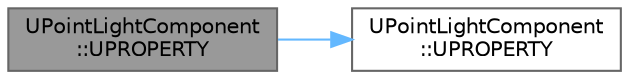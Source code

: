 digraph "UPointLightComponent::UPROPERTY"
{
 // INTERACTIVE_SVG=YES
 // LATEX_PDF_SIZE
  bgcolor="transparent";
  edge [fontname=Helvetica,fontsize=10,labelfontname=Helvetica,labelfontsize=10];
  node [fontname=Helvetica,fontsize=10,shape=box,height=0.2,width=0.4];
  rankdir="LR";
  Node1 [id="Node000001",label="UPointLightComponent\l::UPROPERTY",height=0.2,width=0.4,color="gray40", fillcolor="grey60", style="filled", fontcolor="black",tooltip="Radius of light source shape."];
  Node1 -> Node2 [id="edge1_Node000001_Node000002",color="steelblue1",style="solid",tooltip=" "];
  Node2 [id="Node000002",label="UPointLightComponent\l::UPROPERTY",height=0.2,width=0.4,color="grey40", fillcolor="white", style="filled",URL="$d3/d22/classUPointLightComponent.html#a0ff98dae6cfaaba3d34665a4bef9899a",tooltip="Whether to use physically based inverse squared distance falloff, where AttenuationRadius is only cla..."];
}
